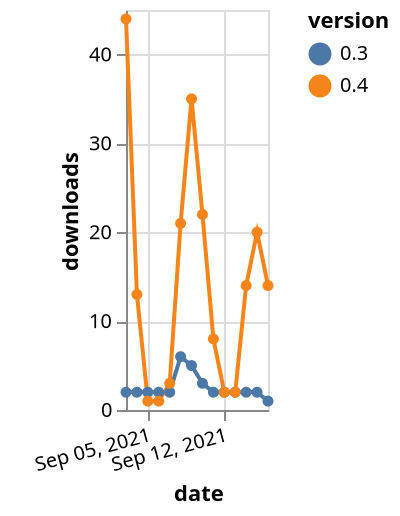 {"$schema": "https://vega.github.io/schema/vega-lite/v5.json", "description": "A simple bar chart with embedded data.", "data": {"values": [{"date": "2021-09-03", "total": 6133, "delta": 2, "version": "0.3"}, {"date": "2021-09-04", "total": 6135, "delta": 2, "version": "0.3"}, {"date": "2021-09-05", "total": 6137, "delta": 2, "version": "0.3"}, {"date": "2021-09-06", "total": 6139, "delta": 2, "version": "0.3"}, {"date": "2021-09-07", "total": 6141, "delta": 2, "version": "0.3"}, {"date": "2021-09-08", "total": 6147, "delta": 6, "version": "0.3"}, {"date": "2021-09-09", "total": 6152, "delta": 5, "version": "0.3"}, {"date": "2021-09-10", "total": 6155, "delta": 3, "version": "0.3"}, {"date": "2021-09-11", "total": 6157, "delta": 2, "version": "0.3"}, {"date": "2021-09-12", "total": 6159, "delta": 2, "version": "0.3"}, {"date": "2021-09-13", "total": 6161, "delta": 2, "version": "0.3"}, {"date": "2021-09-14", "total": 6163, "delta": 2, "version": "0.3"}, {"date": "2021-09-15", "total": 6165, "delta": 2, "version": "0.3"}, {"date": "2021-09-16", "total": 6166, "delta": 1, "version": "0.3"}, {"date": "2021-09-03", "total": 8582, "delta": 44, "version": "0.4"}, {"date": "2021-09-04", "total": 8595, "delta": 13, "version": "0.4"}, {"date": "2021-09-05", "total": 8596, "delta": 1, "version": "0.4"}, {"date": "2021-09-06", "total": 8597, "delta": 1, "version": "0.4"}, {"date": "2021-09-07", "total": 8600, "delta": 3, "version": "0.4"}, {"date": "2021-09-08", "total": 8621, "delta": 21, "version": "0.4"}, {"date": "2021-09-09", "total": 8656, "delta": 35, "version": "0.4"}, {"date": "2021-09-10", "total": 8678, "delta": 22, "version": "0.4"}, {"date": "2021-09-11", "total": 8686, "delta": 8, "version": "0.4"}, {"date": "2021-09-12", "total": 8688, "delta": 2, "version": "0.4"}, {"date": "2021-09-13", "total": 8690, "delta": 2, "version": "0.4"}, {"date": "2021-09-14", "total": 8704, "delta": 14, "version": "0.4"}, {"date": "2021-09-15", "total": 8724, "delta": 20, "version": "0.4"}, {"date": "2021-09-16", "total": 8738, "delta": 14, "version": "0.4"}]}, "width": "container", "mark": {"type": "line", "point": {"filled": true}}, "encoding": {"x": {"field": "date", "type": "temporal", "timeUnit": "yearmonthdate", "title": "date", "axis": {"labelAngle": -15}}, "y": {"field": "delta", "type": "quantitative", "title": "downloads"}, "color": {"field": "version", "type": "nominal"}, "tooltip": {"field": "delta"}}}